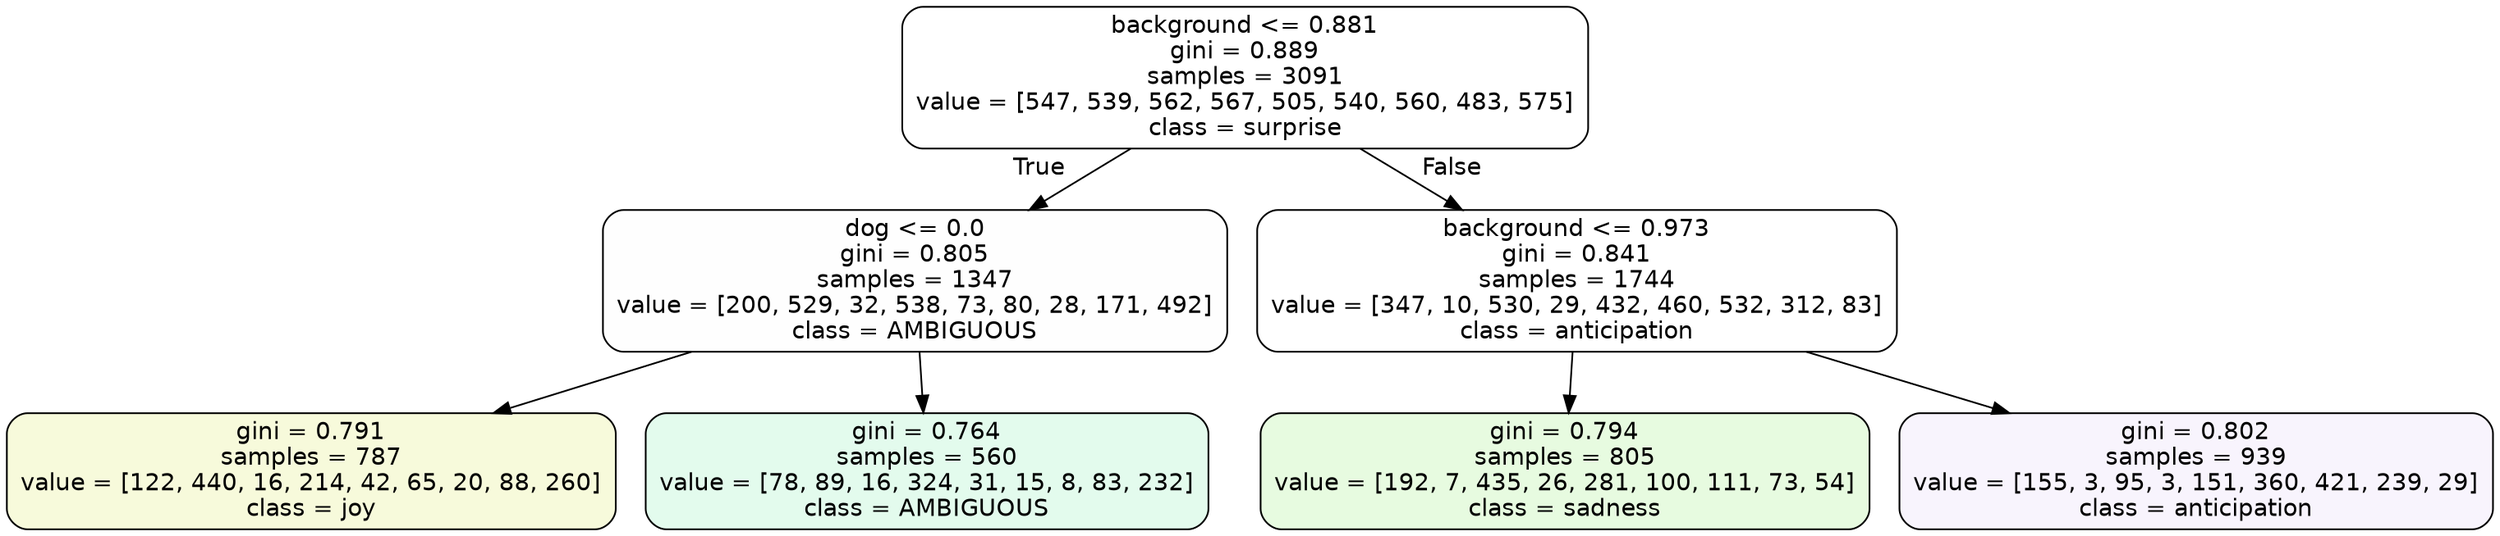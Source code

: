 digraph Tree {
node [shape=box, style="filled, rounded", color="black", fontname=helvetica] ;
edge [fontname=helvetica] ;
0 [label="background <= 0.881\ngini = 0.889\nsamples = 3091\nvalue = [547, 539, 562, 567, 505, 540, 560, 483, 575]\nclass = surprise", fillcolor="#e5396400"] ;
1 [label="dog <= 0.0\ngini = 0.805\nsamples = 1347\nvalue = [200, 529, 32, 538, 73, 80, 28, 171, 492]\nclass = AMBIGUOUS", fillcolor="#39e58101"] ;
0 -> 1 [labeldistance=2.5, labelangle=45, headlabel="True"] ;
2 [label="gini = 0.791\nsamples = 787\nvalue = [122, 440, 16, 214, 42, 65, 20, 88, 260]\nclass = joy", fillcolor="#d7e5392e"] ;
1 -> 2 ;
3 [label="gini = 0.764\nsamples = 560\nvalue = [78, 89, 16, 324, 31, 15, 8, 83, 232]\nclass = AMBIGUOUS", fillcolor="#39e58124"] ;
1 -> 3 ;
4 [label="background <= 0.973\ngini = 0.841\nsamples = 1744\nvalue = [347, 10, 530, 29, 432, 460, 532, 312, 83]\nclass = anticipation", fillcolor="#8139e500"] ;
0 -> 4 [labeldistance=2.5, labelangle=-45, headlabel="False"] ;
5 [label="gini = 0.794\nsamples = 805\nvalue = [192, 7, 435, 26, 281, 100, 111, 73, 54]\nclass = sadness", fillcolor="#64e53927"] ;
4 -> 5 ;
6 [label="gini = 0.802\nsamples = 939\nvalue = [155, 3, 95, 3, 151, 360, 421, 239, 29]\nclass = anticipation", fillcolor="#8139e50e"] ;
4 -> 6 ;
}